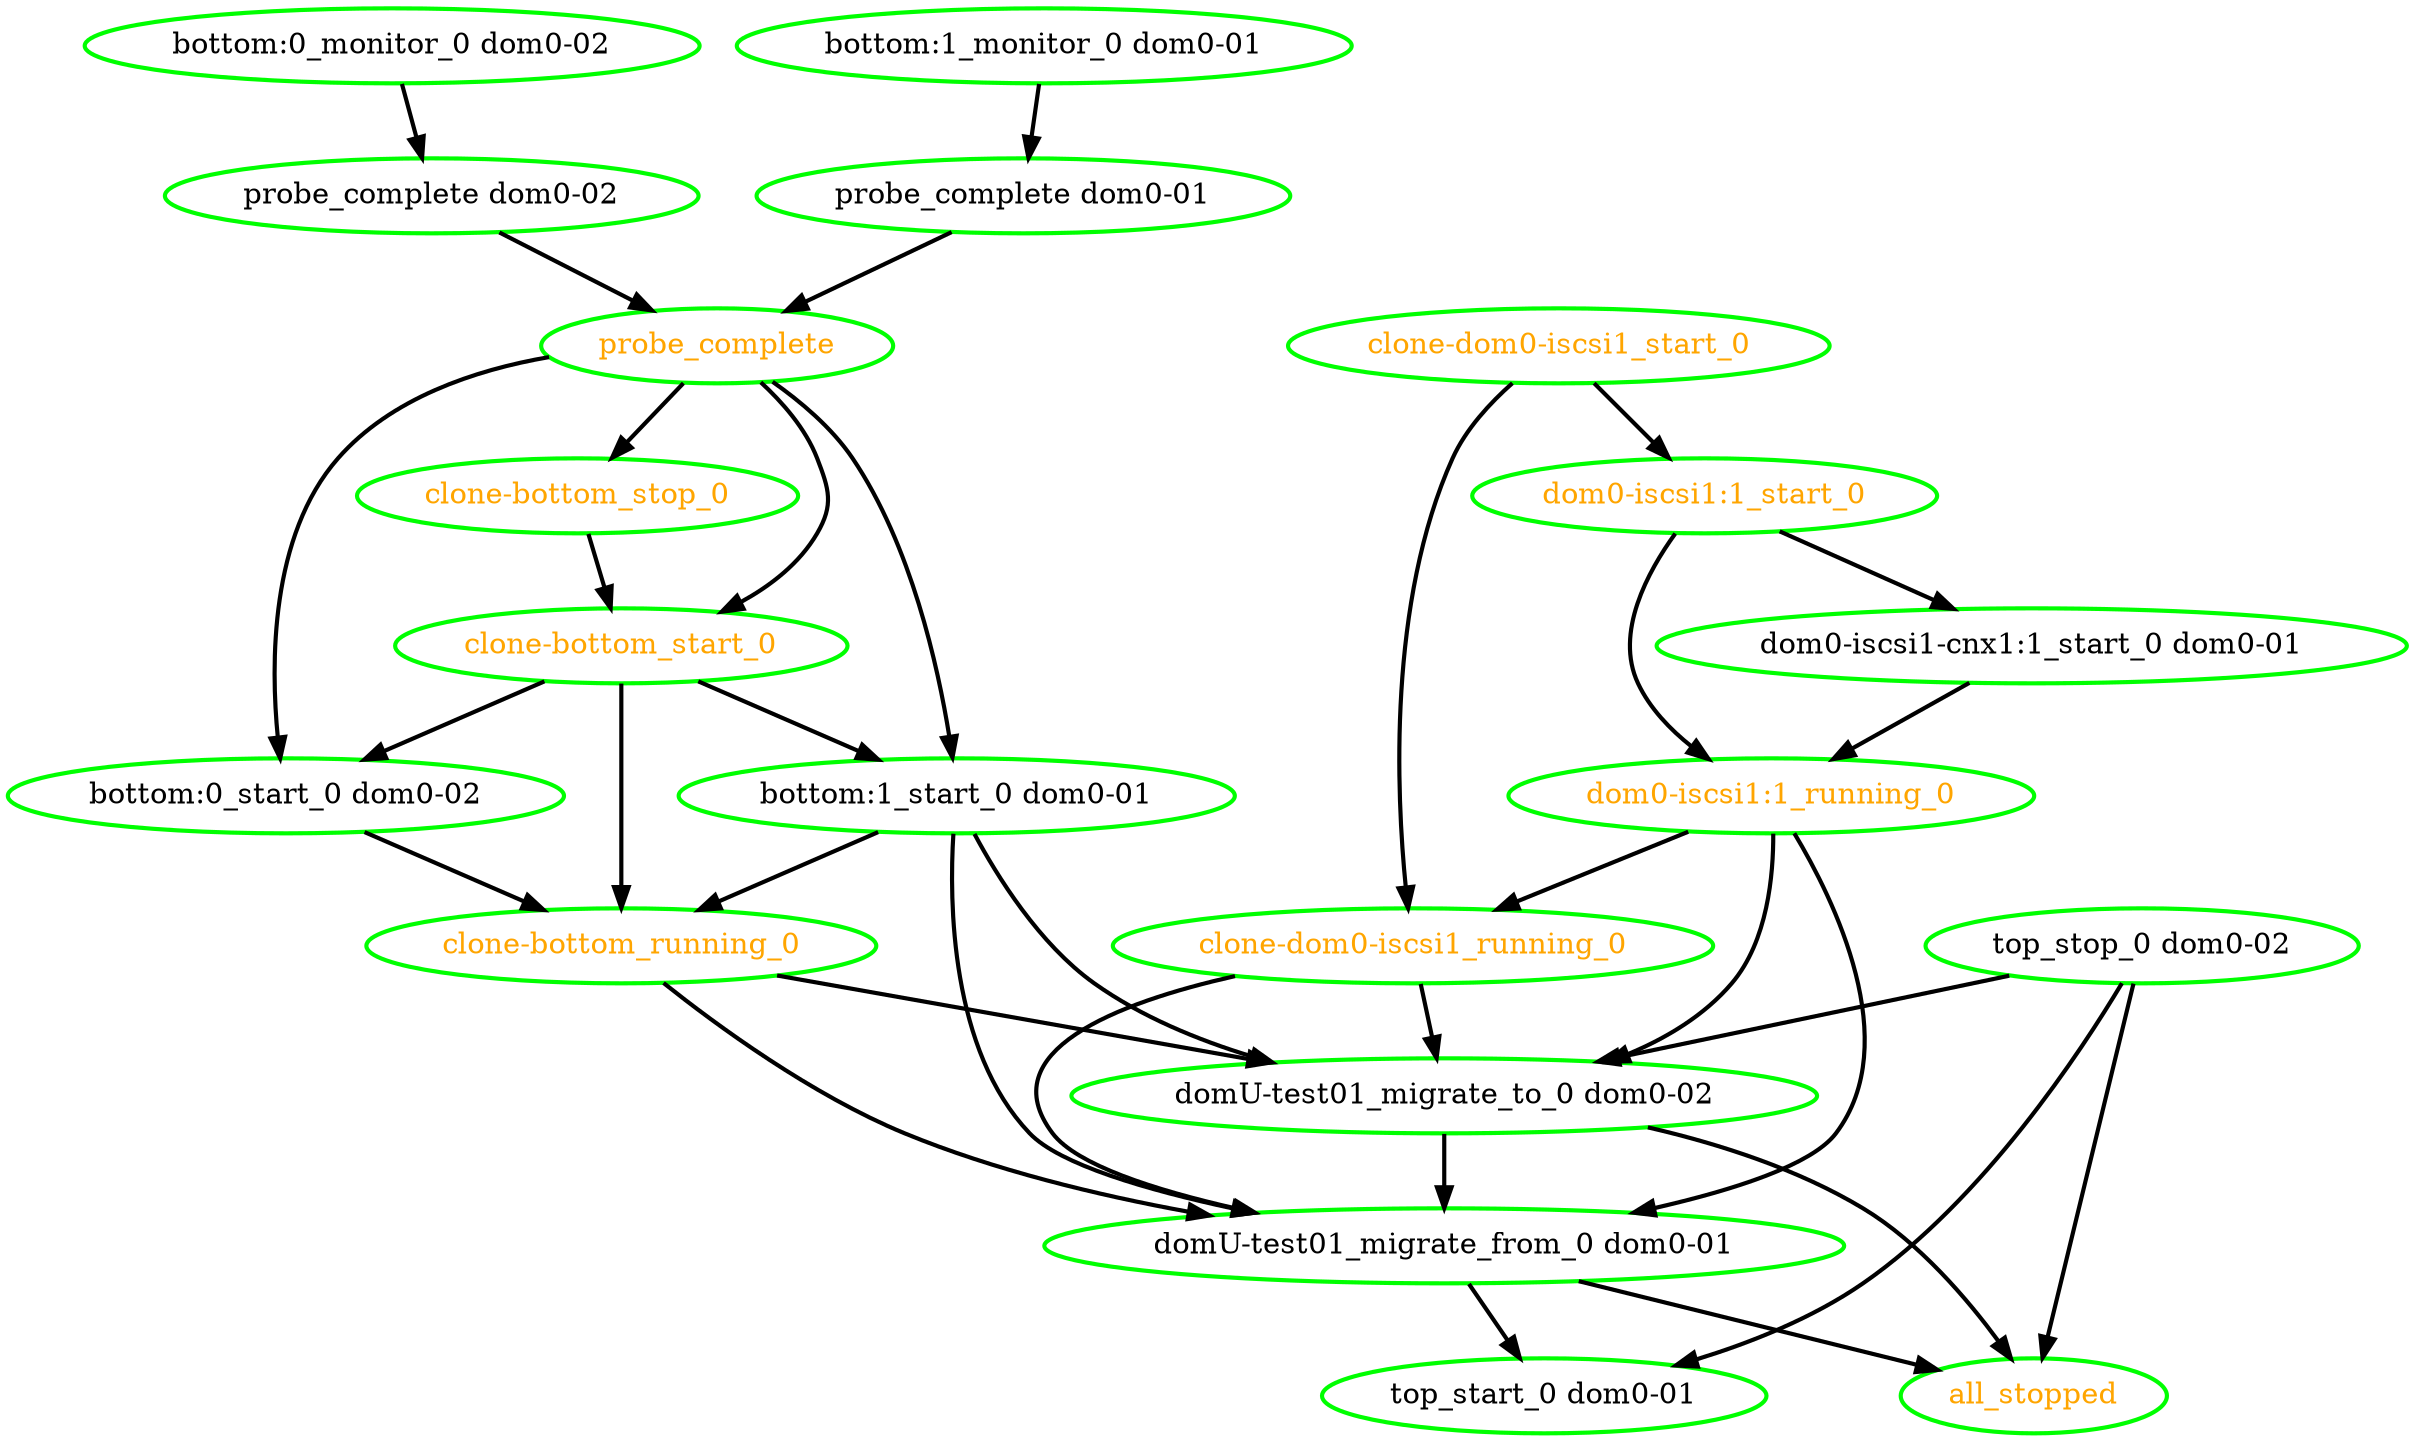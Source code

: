 digraph "g" {
"all_stopped" [ style=bold color="green" fontcolor="orange"  ]
"bottom:0_monitor_0 dom0-02" -> "probe_complete dom0-02" [ style = bold]
"bottom:0_monitor_0 dom0-02" [ style=bold color="green" fontcolor="black"  ]
"bottom:0_start_0 dom0-02" -> "clone-bottom_running_0" [ style = bold]
"bottom:0_start_0 dom0-02" [ style=bold color="green" fontcolor="black"  ]
"bottom:1_monitor_0 dom0-01" -> "probe_complete dom0-01" [ style = bold]
"bottom:1_monitor_0 dom0-01" [ style=bold color="green" fontcolor="black"  ]
"bottom:1_start_0 dom0-01" -> "clone-bottom_running_0" [ style = bold]
"bottom:1_start_0 dom0-01" -> "domU-test01_migrate_from_0 dom0-01" [ style = bold]
"bottom:1_start_0 dom0-01" -> "domU-test01_migrate_to_0 dom0-02" [ style = bold]
"bottom:1_start_0 dom0-01" [ style=bold color="green" fontcolor="black"  ]
"clone-bottom_running_0" -> "domU-test01_migrate_from_0 dom0-01" [ style = bold]
"clone-bottom_running_0" -> "domU-test01_migrate_to_0 dom0-02" [ style = bold]
"clone-bottom_running_0" [ style=bold color="green" fontcolor="orange"  ]
"clone-bottom_start_0" -> "bottom:0_start_0 dom0-02" [ style = bold]
"clone-bottom_start_0" -> "bottom:1_start_0 dom0-01" [ style = bold]
"clone-bottom_start_0" -> "clone-bottom_running_0" [ style = bold]
"clone-bottom_start_0" [ style=bold color="green" fontcolor="orange"  ]
"clone-bottom_stop_0" -> "clone-bottom_start_0" [ style = bold]
"clone-bottom_stop_0" [ style=bold color="green" fontcolor="orange"  ]
"clone-dom0-iscsi1_running_0" -> "domU-test01_migrate_from_0 dom0-01" [ style = bold]
"clone-dom0-iscsi1_running_0" -> "domU-test01_migrate_to_0 dom0-02" [ style = bold]
"clone-dom0-iscsi1_running_0" [ style=bold color="green" fontcolor="orange"  ]
"clone-dom0-iscsi1_start_0" -> "clone-dom0-iscsi1_running_0" [ style = bold]
"clone-dom0-iscsi1_start_0" -> "dom0-iscsi1:1_start_0" [ style = bold]
"clone-dom0-iscsi1_start_0" [ style=bold color="green" fontcolor="orange"  ]
"dom0-iscsi1-cnx1:1_start_0 dom0-01" -> "dom0-iscsi1:1_running_0" [ style = bold]
"dom0-iscsi1-cnx1:1_start_0 dom0-01" [ style=bold color="green" fontcolor="black"  ]
"dom0-iscsi1:1_running_0" -> "clone-dom0-iscsi1_running_0" [ style = bold]
"dom0-iscsi1:1_running_0" -> "domU-test01_migrate_from_0 dom0-01" [ style = bold]
"dom0-iscsi1:1_running_0" -> "domU-test01_migrate_to_0 dom0-02" [ style = bold]
"dom0-iscsi1:1_running_0" [ style=bold color="green" fontcolor="orange"  ]
"dom0-iscsi1:1_start_0" -> "dom0-iscsi1-cnx1:1_start_0 dom0-01" [ style = bold]
"dom0-iscsi1:1_start_0" -> "dom0-iscsi1:1_running_0" [ style = bold]
"dom0-iscsi1:1_start_0" [ style=bold color="green" fontcolor="orange"  ]
"domU-test01_migrate_from_0 dom0-01" -> "all_stopped" [ style = bold]
"domU-test01_migrate_from_0 dom0-01" -> "top_start_0 dom0-01" [ style = bold]
"domU-test01_migrate_from_0 dom0-01" [ style=bold color="green" fontcolor="black"  ]
"domU-test01_migrate_to_0 dom0-02" -> "all_stopped" [ style = bold]
"domU-test01_migrate_to_0 dom0-02" -> "domU-test01_migrate_from_0 dom0-01" [ style = bold]
"domU-test01_migrate_to_0 dom0-02" [ style=bold color="green" fontcolor="black"  ]
"probe_complete dom0-01" -> "probe_complete" [ style = bold]
"probe_complete dom0-01" [ style=bold color="green" fontcolor="black"  ]
"probe_complete dom0-02" -> "probe_complete" [ style = bold]
"probe_complete dom0-02" [ style=bold color="green" fontcolor="black"  ]
"probe_complete" -> "bottom:0_start_0 dom0-02" [ style = bold]
"probe_complete" -> "bottom:1_start_0 dom0-01" [ style = bold]
"probe_complete" -> "clone-bottom_start_0" [ style = bold]
"probe_complete" -> "clone-bottom_stop_0" [ style = bold]
"probe_complete" [ style=bold color="green" fontcolor="orange"  ]
"top_start_0 dom0-01" [ style=bold color="green" fontcolor="black"  ]
"top_stop_0 dom0-02" -> "all_stopped" [ style = bold]
"top_stop_0 dom0-02" -> "domU-test01_migrate_to_0 dom0-02" [ style = bold]
"top_stop_0 dom0-02" -> "top_start_0 dom0-01" [ style = bold]
"top_stop_0 dom0-02" [ style=bold color="green" fontcolor="black"  ]
}
